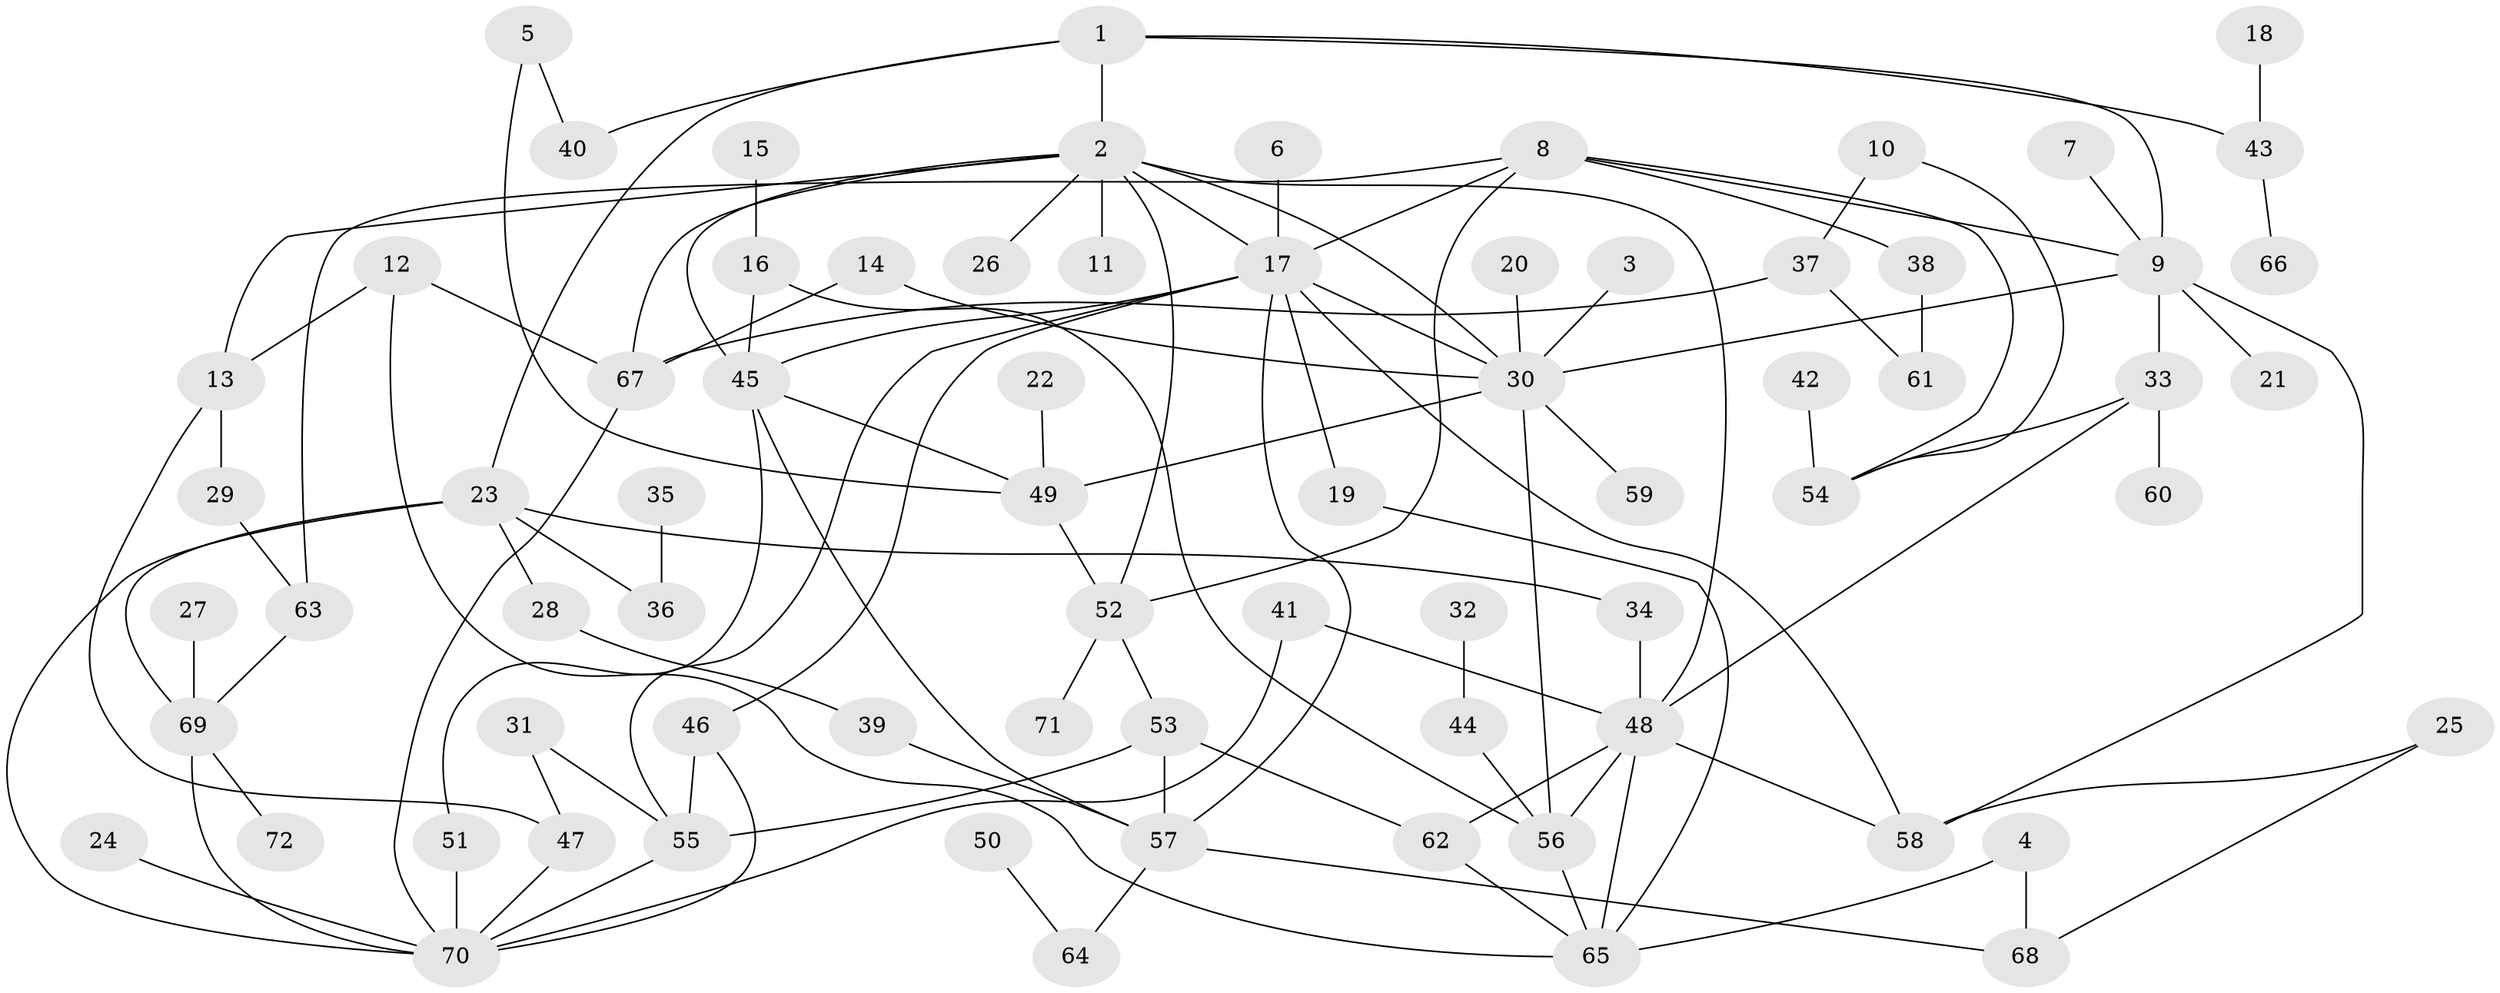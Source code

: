// original degree distribution, {10: 0.013986013986013986, 4: 0.0979020979020979, 5: 0.0979020979020979, 2: 0.32167832167832167, 9: 0.006993006993006993, 3: 0.20279720279720279, 6: 0.006993006993006993, 1: 0.2517482517482518}
// Generated by graph-tools (version 1.1) at 2025/49/03/09/25 03:49:15]
// undirected, 72 vertices, 112 edges
graph export_dot {
graph [start="1"]
  node [color=gray90,style=filled];
  1;
  2;
  3;
  4;
  5;
  6;
  7;
  8;
  9;
  10;
  11;
  12;
  13;
  14;
  15;
  16;
  17;
  18;
  19;
  20;
  21;
  22;
  23;
  24;
  25;
  26;
  27;
  28;
  29;
  30;
  31;
  32;
  33;
  34;
  35;
  36;
  37;
  38;
  39;
  40;
  41;
  42;
  43;
  44;
  45;
  46;
  47;
  48;
  49;
  50;
  51;
  52;
  53;
  54;
  55;
  56;
  57;
  58;
  59;
  60;
  61;
  62;
  63;
  64;
  65;
  66;
  67;
  68;
  69;
  70;
  71;
  72;
  1 -- 2 [weight=1.0];
  1 -- 9 [weight=1.0];
  1 -- 23 [weight=1.0];
  1 -- 40 [weight=1.0];
  1 -- 43 [weight=1.0];
  2 -- 11 [weight=1.0];
  2 -- 13 [weight=1.0];
  2 -- 17 [weight=1.0];
  2 -- 26 [weight=1.0];
  2 -- 30 [weight=1.0];
  2 -- 45 [weight=1.0];
  2 -- 48 [weight=1.0];
  2 -- 52 [weight=1.0];
  2 -- 67 [weight=1.0];
  3 -- 30 [weight=1.0];
  4 -- 65 [weight=1.0];
  4 -- 68 [weight=1.0];
  5 -- 40 [weight=1.0];
  5 -- 49 [weight=1.0];
  6 -- 17 [weight=1.0];
  7 -- 9 [weight=1.0];
  8 -- 9 [weight=1.0];
  8 -- 17 [weight=1.0];
  8 -- 38 [weight=1.0];
  8 -- 52 [weight=1.0];
  8 -- 54 [weight=1.0];
  8 -- 63 [weight=1.0];
  9 -- 21 [weight=1.0];
  9 -- 30 [weight=1.0];
  9 -- 33 [weight=2.0];
  9 -- 58 [weight=1.0];
  10 -- 37 [weight=1.0];
  10 -- 54 [weight=1.0];
  12 -- 13 [weight=1.0];
  12 -- 65 [weight=1.0];
  12 -- 67 [weight=1.0];
  13 -- 29 [weight=1.0];
  13 -- 47 [weight=1.0];
  14 -- 30 [weight=1.0];
  14 -- 67 [weight=1.0];
  15 -- 16 [weight=1.0];
  16 -- 45 [weight=1.0];
  16 -- 56 [weight=1.0];
  17 -- 19 [weight=1.0];
  17 -- 30 [weight=1.0];
  17 -- 45 [weight=1.0];
  17 -- 46 [weight=1.0];
  17 -- 55 [weight=1.0];
  17 -- 57 [weight=1.0];
  17 -- 58 [weight=1.0];
  18 -- 43 [weight=1.0];
  19 -- 65 [weight=1.0];
  20 -- 30 [weight=1.0];
  22 -- 49 [weight=1.0];
  23 -- 28 [weight=1.0];
  23 -- 34 [weight=1.0];
  23 -- 36 [weight=1.0];
  23 -- 69 [weight=1.0];
  23 -- 70 [weight=1.0];
  24 -- 70 [weight=1.0];
  25 -- 58 [weight=1.0];
  25 -- 68 [weight=1.0];
  27 -- 69 [weight=1.0];
  28 -- 39 [weight=1.0];
  29 -- 63 [weight=1.0];
  30 -- 49 [weight=2.0];
  30 -- 56 [weight=1.0];
  30 -- 59 [weight=1.0];
  31 -- 47 [weight=1.0];
  31 -- 55 [weight=1.0];
  32 -- 44 [weight=1.0];
  33 -- 48 [weight=1.0];
  33 -- 54 [weight=1.0];
  33 -- 60 [weight=1.0];
  34 -- 48 [weight=1.0];
  35 -- 36 [weight=1.0];
  37 -- 61 [weight=1.0];
  37 -- 67 [weight=1.0];
  38 -- 61 [weight=1.0];
  39 -- 57 [weight=1.0];
  41 -- 48 [weight=1.0];
  41 -- 70 [weight=1.0];
  42 -- 54 [weight=1.0];
  43 -- 66 [weight=1.0];
  44 -- 56 [weight=1.0];
  45 -- 49 [weight=1.0];
  45 -- 51 [weight=1.0];
  45 -- 57 [weight=1.0];
  46 -- 55 [weight=1.0];
  46 -- 70 [weight=1.0];
  47 -- 70 [weight=1.0];
  48 -- 56 [weight=1.0];
  48 -- 58 [weight=1.0];
  48 -- 62 [weight=1.0];
  48 -- 65 [weight=1.0];
  49 -- 52 [weight=1.0];
  50 -- 64 [weight=1.0];
  51 -- 70 [weight=2.0];
  52 -- 53 [weight=1.0];
  52 -- 71 [weight=1.0];
  53 -- 55 [weight=1.0];
  53 -- 57 [weight=1.0];
  53 -- 62 [weight=1.0];
  55 -- 70 [weight=1.0];
  56 -- 65 [weight=1.0];
  57 -- 64 [weight=1.0];
  57 -- 68 [weight=1.0];
  62 -- 65 [weight=1.0];
  63 -- 69 [weight=1.0];
  67 -- 70 [weight=1.0];
  69 -- 70 [weight=1.0];
  69 -- 72 [weight=1.0];
}
